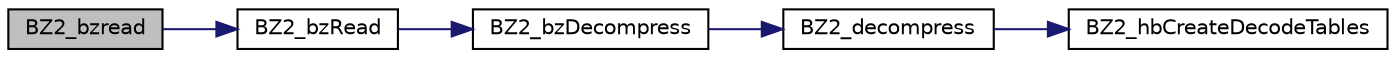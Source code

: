 digraph G
{
  edge [fontname="Helvetica",fontsize="10",labelfontname="Helvetica",labelfontsize="10"];
  node [fontname="Helvetica",fontsize="10",shape=record];
  rankdir="LR";
  Node1 [label="BZ2_bzread",height=0.2,width=0.4,color="black", fillcolor="grey75", style="filled" fontcolor="black"];
  Node1 -> Node2 [color="midnightblue",fontsize="10",style="solid",fontname="Helvetica"];
  Node2 [label="BZ2_bzRead",height=0.2,width=0.4,color="black", fillcolor="white", style="filled",URL="$bzlib_8c.html#a514b78035ea3a5d9a1689061f34cce07"];
  Node2 -> Node3 [color="midnightblue",fontsize="10",style="solid",fontname="Helvetica"];
  Node3 [label="BZ2_bzDecompress",height=0.2,width=0.4,color="black", fillcolor="white", style="filled",URL="$bzlib_8c.html#a6dcb378b962a5d4d02805fb49712781f"];
  Node3 -> Node4 [color="midnightblue",fontsize="10",style="solid",fontname="Helvetica"];
  Node4 [label="BZ2_decompress",height=0.2,width=0.4,color="black", fillcolor="white", style="filled",URL="$bzlib__private_8h.html#ad09be1f8ca2511c5e2c57f6d8ae78ac1"];
  Node4 -> Node5 [color="midnightblue",fontsize="10",style="solid",fontname="Helvetica"];
  Node5 [label="BZ2_hbCreateDecodeTables",height=0.2,width=0.4,color="black", fillcolor="white", style="filled",URL="$bzlib__private_8h.html#ab103321f6203d5445554fbcff5db3d25"];
}
